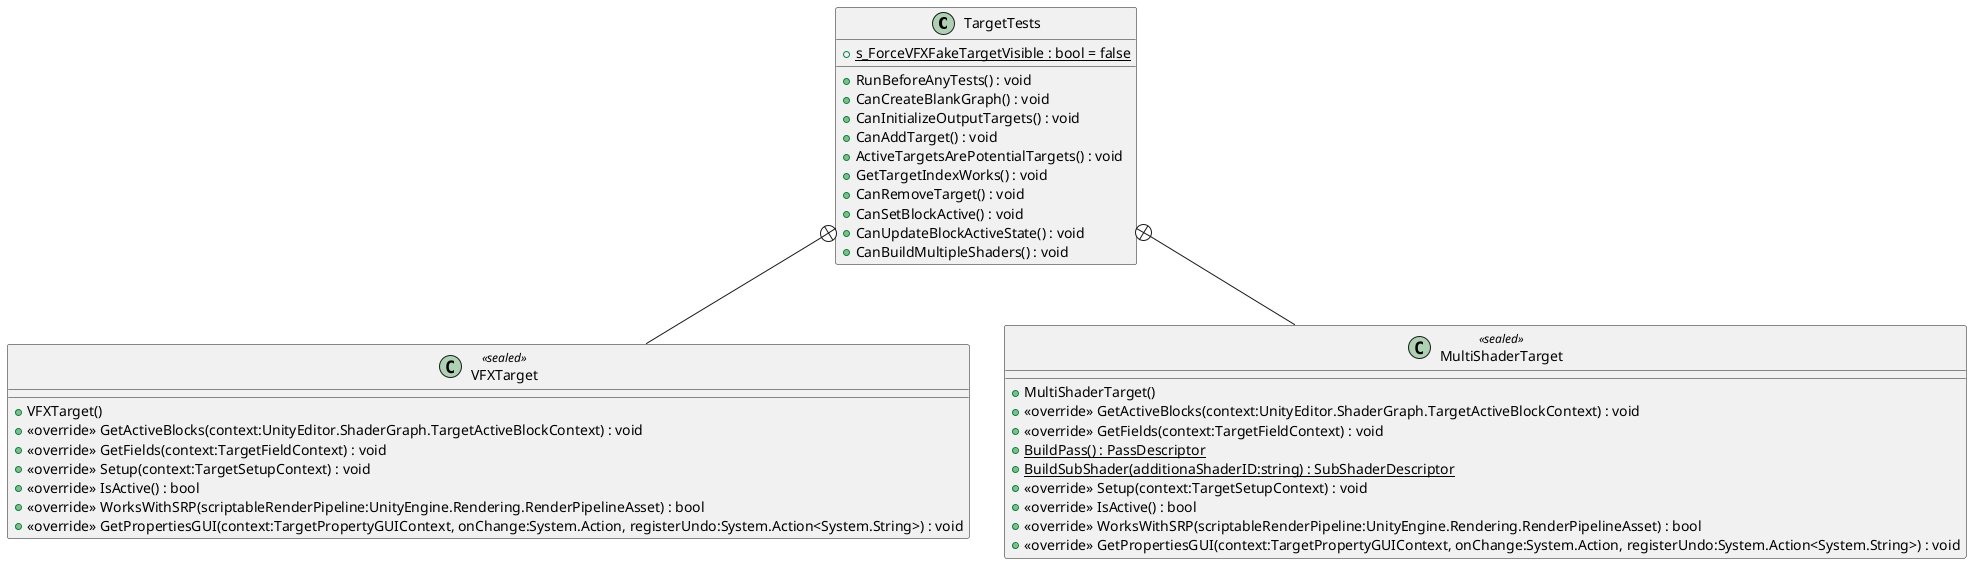 @startuml
class TargetTests {
    + RunBeforeAnyTests() : void
    + CanCreateBlankGraph() : void
    + {static} s_ForceVFXFakeTargetVisible : bool = false
    + CanInitializeOutputTargets() : void
    + CanAddTarget() : void
    + ActiveTargetsArePotentialTargets() : void
    + GetTargetIndexWorks() : void
    + CanRemoveTarget() : void
    + CanSetBlockActive() : void
    + CanUpdateBlockActiveState() : void
    + CanBuildMultipleShaders() : void
}
class VFXTarget <<sealed>> {
    + VFXTarget()
    + <<override>> GetActiveBlocks(context:UnityEditor.ShaderGraph.TargetActiveBlockContext) : void
    + <<override>> GetFields(context:TargetFieldContext) : void
    + <<override>> Setup(context:TargetSetupContext) : void
    + <<override>> IsActive() : bool
    + <<override>> WorksWithSRP(scriptableRenderPipeline:UnityEngine.Rendering.RenderPipelineAsset) : bool
    + <<override>> GetPropertiesGUI(context:TargetPropertyGUIContext, onChange:System.Action, registerUndo:System.Action<System.String>) : void
}
class MultiShaderTarget <<sealed>> {
    + MultiShaderTarget()
    + <<override>> GetActiveBlocks(context:UnityEditor.ShaderGraph.TargetActiveBlockContext) : void
    + <<override>> GetFields(context:TargetFieldContext) : void
    + {static} BuildPass() : PassDescriptor
    + {static} BuildSubShader(additionaShaderID:string) : SubShaderDescriptor
    + <<override>> Setup(context:TargetSetupContext) : void
    + <<override>> IsActive() : bool
    + <<override>> WorksWithSRP(scriptableRenderPipeline:UnityEngine.Rendering.RenderPipelineAsset) : bool
    + <<override>> GetPropertiesGUI(context:TargetPropertyGUIContext, onChange:System.Action, registerUndo:System.Action<System.String>) : void
}
TargetTests +-- VFXTarget
TargetTests +-- MultiShaderTarget
@enduml

